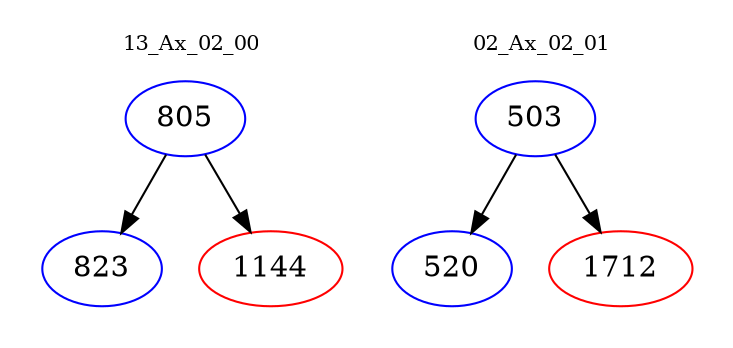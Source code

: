 digraph{
subgraph cluster_0 {
color = white
label = "13_Ax_02_00";
fontsize=10;
T0_805 [label="805", color="blue"]
T0_805 -> T0_823 [color="black"]
T0_823 [label="823", color="blue"]
T0_805 -> T0_1144 [color="black"]
T0_1144 [label="1144", color="red"]
}
subgraph cluster_1 {
color = white
label = "02_Ax_02_01";
fontsize=10;
T1_503 [label="503", color="blue"]
T1_503 -> T1_520 [color="black"]
T1_520 [label="520", color="blue"]
T1_503 -> T1_1712 [color="black"]
T1_1712 [label="1712", color="red"]
}
}
